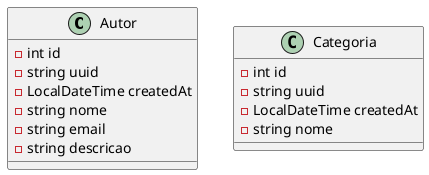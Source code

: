 @startuml

class Autor {
	-int id
	-string uuid
	-LocalDateTime createdAt
	-string nome
	-string email
	-string descricao
}

class Categoria {
	-int id
	-string uuid
	-LocalDateTime createdAt
	-string nome
}
